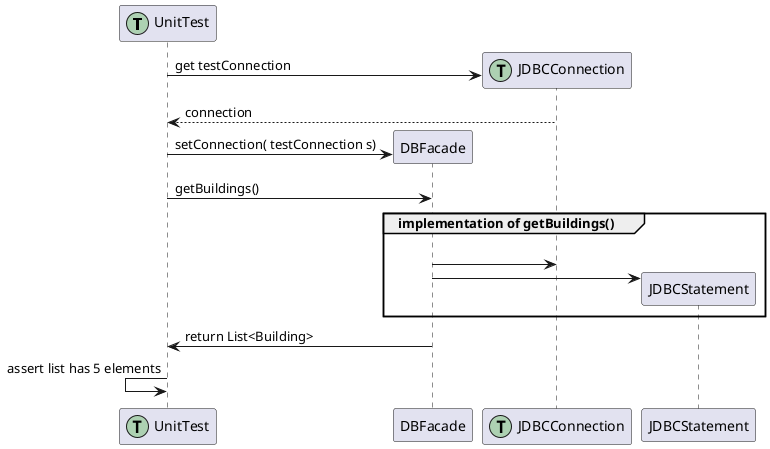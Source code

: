 @startuml
participant UnitTest << (T,#ADD1B2) >>
participant DBFacade
participant JDBCConnection << (T,#ADD1B2) >>
participant JDBCStatement
create JDBCConnection
UnitTest -> JDBCConnection: get testConnection
UnitTest <-- JDBCConnection: connection
Create DBFacade
UnitTest -> DBFacade: setConnection( testConnection s)
UnitTest -> DBFacade: getBuildings()
group implementation of getBuildings()
|||
DBFacade -> JDBCConnection
create JDBCStatement
DBFacade -> JDBCStatement
end
UnitTest <- DBFacade: return List<Building>
UnitTest <- UnitTest: assert list has 5 elements
@enduml